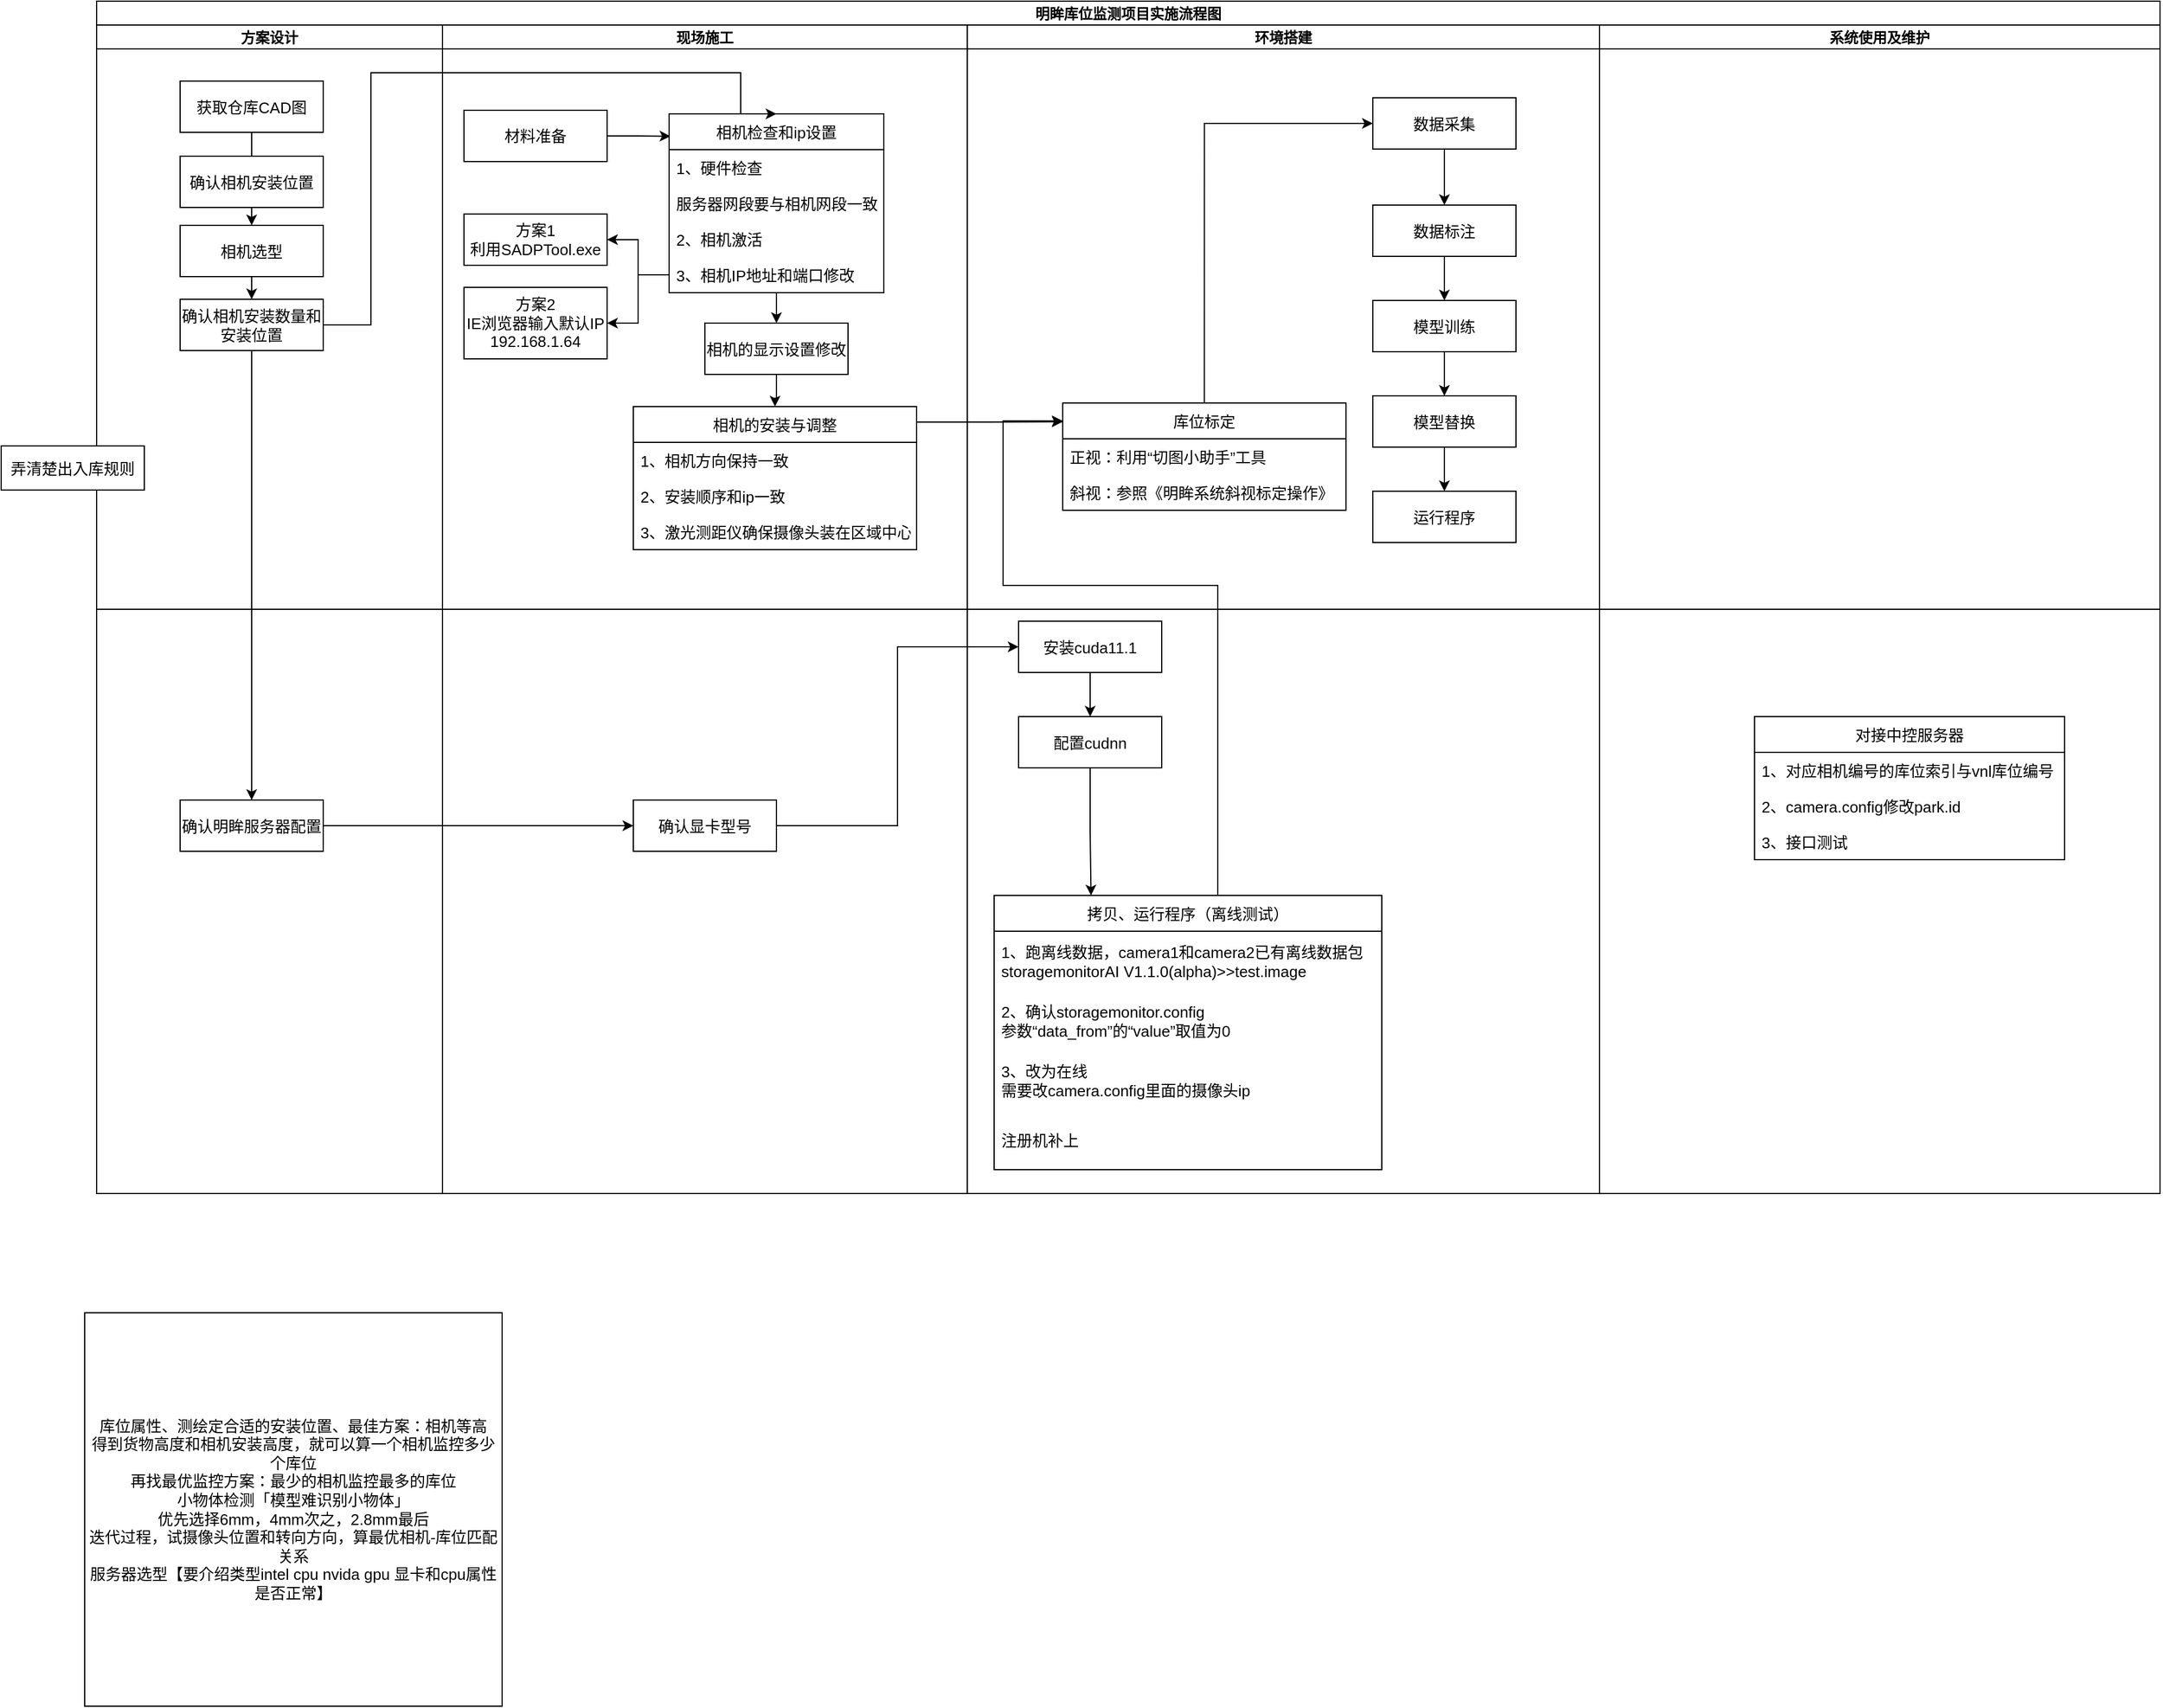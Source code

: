 <mxfile version="15.7.4" type="github" pages="2">
  <diagram id="qTN_XoGzaRHSL3tezx0D" name="Page-1">
    <mxGraphModel dx="988" dy="2194" grid="1" gridSize="10" guides="1" tooltips="1" connect="1" arrows="1" fold="1" page="1" pageScale="1" pageWidth="1169" pageHeight="1654" math="0" shadow="0">
      <root>
        <mxCell id="g2Watqp7JFzsTT7KAdyt-0" />
        <mxCell id="g2Watqp7JFzsTT7KAdyt-1" parent="g2Watqp7JFzsTT7KAdyt-0" />
        <mxCell id="gipt9TQsbMayV0EHitgy-15" value="明眸库位监测项目实施流程图" style="swimlane;childLayout=stackLayout;resizeParent=1;resizeParentMax=0;startSize=20;" vertex="1" parent="g2Watqp7JFzsTT7KAdyt-1">
          <mxGeometry x="80" y="-110" width="1730" height="1000" as="geometry">
            <mxRectangle x="190" y="760" width="60" height="20" as="alternateBounds" />
          </mxGeometry>
        </mxCell>
        <mxCell id="gipt9TQsbMayV0EHitgy-16" value="方案设计" style="swimlane;startSize=20;" vertex="1" parent="gipt9TQsbMayV0EHitgy-15">
          <mxGeometry y="20" width="290" height="980" as="geometry" />
        </mxCell>
        <mxCell id="dJi0PhWXHKyRflDUWfFJ-131" value="" style="edgeStyle=orthogonalEdgeStyle;rounded=0;orthogonalLoop=1;jettySize=auto;html=1;fontSize=13;" edge="1" parent="gipt9TQsbMayV0EHitgy-16" source="dJi0PhWXHKyRflDUWfFJ-1" target="dJi0PhWXHKyRflDUWfFJ-65">
          <mxGeometry relative="1" as="geometry" />
        </mxCell>
        <mxCell id="dJi0PhWXHKyRflDUWfFJ-1" value="获取仓库CAD图" style="rounded=0;whiteSpace=wrap;html=1;fontSize=13;" vertex="1" parent="gipt9TQsbMayV0EHitgy-16">
          <mxGeometry x="70" y="47" width="120" height="43" as="geometry" />
        </mxCell>
        <mxCell id="dJi0PhWXHKyRflDUWfFJ-133" style="edgeStyle=orthogonalEdgeStyle;rounded=0;orthogonalLoop=1;jettySize=auto;html=1;entryX=0.5;entryY=0;entryDx=0;entryDy=0;fontSize=13;" edge="1" parent="gipt9TQsbMayV0EHitgy-16" source="dJi0PhWXHKyRflDUWfFJ-7" target="dJi0PhWXHKyRflDUWfFJ-8">
          <mxGeometry relative="1" as="geometry" />
        </mxCell>
        <mxCell id="dJi0PhWXHKyRflDUWfFJ-7" value="确认相机安装数量和安装位置" style="rounded=0;whiteSpace=wrap;html=1;fontSize=13;" vertex="1" parent="gipt9TQsbMayV0EHitgy-16">
          <mxGeometry x="70" y="230" width="120" height="43" as="geometry" />
        </mxCell>
        <mxCell id="dJi0PhWXHKyRflDUWfFJ-8" value="确认明眸服务器配置" style="rounded=0;whiteSpace=wrap;html=1;fontSize=13;" vertex="1" parent="gipt9TQsbMayV0EHitgy-16">
          <mxGeometry x="70" y="650" width="120" height="43" as="geometry" />
        </mxCell>
        <mxCell id="dJi0PhWXHKyRflDUWfFJ-132" style="edgeStyle=orthogonalEdgeStyle;rounded=0;orthogonalLoop=1;jettySize=auto;html=1;exitX=0.5;exitY=1;exitDx=0;exitDy=0;entryX=0.5;entryY=0;entryDx=0;entryDy=0;fontSize=13;" edge="1" parent="gipt9TQsbMayV0EHitgy-16" source="dJi0PhWXHKyRflDUWfFJ-65" target="dJi0PhWXHKyRflDUWfFJ-7">
          <mxGeometry relative="1" as="geometry" />
        </mxCell>
        <mxCell id="dJi0PhWXHKyRflDUWfFJ-65" value="相机选型" style="rounded=0;whiteSpace=wrap;html=1;fontSize=13;" vertex="1" parent="gipt9TQsbMayV0EHitgy-16">
          <mxGeometry x="70" y="168" width="120" height="43" as="geometry" />
        </mxCell>
        <mxCell id="dJi0PhWXHKyRflDUWfFJ-154" value="确认相机安装位置" style="rounded=0;whiteSpace=wrap;html=1;fontSize=13;" vertex="1" parent="gipt9TQsbMayV0EHitgy-16">
          <mxGeometry x="70" y="110" width="120" height="43" as="geometry" />
        </mxCell>
        <mxCell id="gipt9TQsbMayV0EHitgy-17" value="现场施工" style="swimlane;startSize=20;" vertex="1" parent="gipt9TQsbMayV0EHitgy-15">
          <mxGeometry x="290" y="20" width="440" height="980" as="geometry" />
        </mxCell>
        <mxCell id="dJi0PhWXHKyRflDUWfFJ-135" style="edgeStyle=orthogonalEdgeStyle;rounded=0;orthogonalLoop=1;jettySize=auto;html=1;exitX=1;exitY=0.5;exitDx=0;exitDy=0;entryX=0.006;entryY=0.125;entryDx=0;entryDy=0;entryPerimeter=0;fontSize=13;" edge="1" parent="gipt9TQsbMayV0EHitgy-17" source="dJi0PhWXHKyRflDUWfFJ-71" target="dJi0PhWXHKyRflDUWfFJ-74">
          <mxGeometry relative="1" as="geometry" />
        </mxCell>
        <mxCell id="dJi0PhWXHKyRflDUWfFJ-71" value="材料准备" style="rounded=0;whiteSpace=wrap;html=1;fontSize=13;" vertex="1" parent="gipt9TQsbMayV0EHitgy-17">
          <mxGeometry x="18" y="71.5" width="120" height="43" as="geometry" />
        </mxCell>
        <mxCell id="dJi0PhWXHKyRflDUWfFJ-138" value="" style="edgeStyle=orthogonalEdgeStyle;rounded=0;orthogonalLoop=1;jettySize=auto;html=1;fontSize=13;" edge="1" parent="gipt9TQsbMayV0EHitgy-17" source="dJi0PhWXHKyRflDUWfFJ-74" target="dJi0PhWXHKyRflDUWfFJ-78">
          <mxGeometry relative="1" as="geometry" />
        </mxCell>
        <mxCell id="dJi0PhWXHKyRflDUWfFJ-74" value="相机检查和ip设置" style="swimlane;fontStyle=0;childLayout=stackLayout;horizontal=1;startSize=30;horizontalStack=0;resizeParent=1;resizeParentMax=0;resizeLast=0;collapsible=1;marginBottom=0;fontSize=13;" vertex="1" parent="gipt9TQsbMayV0EHitgy-17">
          <mxGeometry x="190" y="74.5" width="180" height="150" as="geometry" />
        </mxCell>
        <mxCell id="dJi0PhWXHKyRflDUWfFJ-75" value="1、硬件检查" style="text;strokeColor=none;fillColor=none;align=left;verticalAlign=middle;spacingLeft=4;spacingRight=4;overflow=hidden;points=[[0,0.5],[1,0.5]];portConstraint=eastwest;rotatable=0;fontSize=13;" vertex="1" parent="dJi0PhWXHKyRflDUWfFJ-74">
          <mxGeometry y="30" width="180" height="30" as="geometry" />
        </mxCell>
        <mxCell id="dJi0PhWXHKyRflDUWfFJ-158" value="服务器网段要与相机网段一致" style="text;strokeColor=none;fillColor=none;align=left;verticalAlign=middle;spacingLeft=4;spacingRight=4;overflow=hidden;points=[[0,0.5],[1,0.5]];portConstraint=eastwest;rotatable=0;fontSize=13;" vertex="1" parent="dJi0PhWXHKyRflDUWfFJ-74">
          <mxGeometry y="60" width="180" height="30" as="geometry" />
        </mxCell>
        <mxCell id="dJi0PhWXHKyRflDUWfFJ-76" value="2、相机激活" style="text;strokeColor=none;fillColor=none;align=left;verticalAlign=middle;spacingLeft=4;spacingRight=4;overflow=hidden;points=[[0,0.5],[1,0.5]];portConstraint=eastwest;rotatable=0;fontSize=13;" vertex="1" parent="dJi0PhWXHKyRflDUWfFJ-74">
          <mxGeometry y="90" width="180" height="30" as="geometry" />
        </mxCell>
        <mxCell id="dJi0PhWXHKyRflDUWfFJ-77" value="3、相机IP地址和端口修改" style="text;strokeColor=none;fillColor=none;align=left;verticalAlign=middle;spacingLeft=4;spacingRight=4;overflow=hidden;points=[[0,0.5],[1,0.5]];portConstraint=eastwest;rotatable=0;fontSize=13;" vertex="1" parent="dJi0PhWXHKyRflDUWfFJ-74">
          <mxGeometry y="120" width="180" height="30" as="geometry" />
        </mxCell>
        <mxCell id="dJi0PhWXHKyRflDUWfFJ-139" value="" style="edgeStyle=orthogonalEdgeStyle;rounded=0;orthogonalLoop=1;jettySize=auto;html=1;fontSize=13;entryX=0.5;entryY=0;entryDx=0;entryDy=0;" edge="1" parent="gipt9TQsbMayV0EHitgy-17" source="dJi0PhWXHKyRflDUWfFJ-78" target="dJi0PhWXHKyRflDUWfFJ-91">
          <mxGeometry relative="1" as="geometry" />
        </mxCell>
        <mxCell id="dJi0PhWXHKyRflDUWfFJ-78" value="相机的显示设置修改" style="rounded=0;whiteSpace=wrap;html=1;fontSize=13;" vertex="1" parent="gipt9TQsbMayV0EHitgy-17">
          <mxGeometry x="220" y="250" width="120" height="43" as="geometry" />
        </mxCell>
        <mxCell id="dJi0PhWXHKyRflDUWfFJ-79" value="方案1&lt;br&gt;利用SADPTool.exe" style="rounded=0;whiteSpace=wrap;html=1;fontSize=13;" vertex="1" parent="gipt9TQsbMayV0EHitgy-17">
          <mxGeometry x="18" y="158.5" width="120" height="43" as="geometry" />
        </mxCell>
        <mxCell id="dJi0PhWXHKyRflDUWfFJ-80" value="方案2&lt;br&gt;IE浏览器输入默认IP&lt;br&gt;192.168.1.64" style="rounded=0;whiteSpace=wrap;html=1;fontSize=13;" vertex="1" parent="gipt9TQsbMayV0EHitgy-17">
          <mxGeometry x="18" y="220" width="120" height="60" as="geometry" />
        </mxCell>
        <mxCell id="dJi0PhWXHKyRflDUWfFJ-91" value="相机的安装与调整" style="swimlane;fontStyle=0;childLayout=stackLayout;horizontal=1;startSize=30;horizontalStack=0;resizeParent=1;resizeParentMax=0;resizeLast=0;collapsible=1;marginBottom=0;fontSize=13;" vertex="1" parent="gipt9TQsbMayV0EHitgy-17">
          <mxGeometry x="160" y="320" width="237.5" height="120" as="geometry" />
        </mxCell>
        <mxCell id="dJi0PhWXHKyRflDUWfFJ-92" value="1、相机方向保持一致" style="text;strokeColor=none;fillColor=none;align=left;verticalAlign=middle;spacingLeft=4;spacingRight=4;overflow=hidden;points=[[0,0.5],[1,0.5]];portConstraint=eastwest;rotatable=0;fontSize=13;" vertex="1" parent="dJi0PhWXHKyRflDUWfFJ-91">
          <mxGeometry y="30" width="237.5" height="30" as="geometry" />
        </mxCell>
        <mxCell id="dJi0PhWXHKyRflDUWfFJ-95" value="2、安装顺序和ip一致" style="text;strokeColor=none;fillColor=none;align=left;verticalAlign=middle;spacingLeft=4;spacingRight=4;overflow=hidden;points=[[0,0.5],[1,0.5]];portConstraint=eastwest;rotatable=0;fontSize=13;" vertex="1" parent="dJi0PhWXHKyRflDUWfFJ-91">
          <mxGeometry y="60" width="237.5" height="30" as="geometry" />
        </mxCell>
        <mxCell id="dJi0PhWXHKyRflDUWfFJ-93" value="3、激光测距仪确保摄像头装在区域中心" style="text;strokeColor=none;fillColor=none;align=left;verticalAlign=middle;spacingLeft=4;spacingRight=4;overflow=hidden;points=[[0,0.5],[1,0.5]];portConstraint=eastwest;rotatable=0;fontSize=13;" vertex="1" parent="dJi0PhWXHKyRflDUWfFJ-91">
          <mxGeometry y="90" width="237.5" height="30" as="geometry" />
        </mxCell>
        <mxCell id="dJi0PhWXHKyRflDUWfFJ-136" style="edgeStyle=orthogonalEdgeStyle;rounded=0;orthogonalLoop=1;jettySize=auto;html=1;entryX=1;entryY=0.5;entryDx=0;entryDy=0;fontSize=13;" edge="1" parent="gipt9TQsbMayV0EHitgy-17" source="dJi0PhWXHKyRflDUWfFJ-77" target="dJi0PhWXHKyRflDUWfFJ-79">
          <mxGeometry relative="1" as="geometry" />
        </mxCell>
        <mxCell id="dJi0PhWXHKyRflDUWfFJ-137" style="edgeStyle=orthogonalEdgeStyle;rounded=0;orthogonalLoop=1;jettySize=auto;html=1;entryX=1;entryY=0.5;entryDx=0;entryDy=0;fontSize=13;" edge="1" parent="gipt9TQsbMayV0EHitgy-17" source="dJi0PhWXHKyRflDUWfFJ-77" target="dJi0PhWXHKyRflDUWfFJ-80">
          <mxGeometry relative="1" as="geometry" />
        </mxCell>
        <mxCell id="dJi0PhWXHKyRflDUWfFJ-96" value="确认显卡型号" style="rounded=0;whiteSpace=wrap;html=1;fontSize=13;" vertex="1" parent="gipt9TQsbMayV0EHitgy-17">
          <mxGeometry x="160" y="650" width="120" height="43" as="geometry" />
        </mxCell>
        <mxCell id="dJi0PhWXHKyRflDUWfFJ-140" style="edgeStyle=orthogonalEdgeStyle;rounded=0;orthogonalLoop=1;jettySize=auto;html=1;fontSize=13;" edge="1" parent="gipt9TQsbMayV0EHitgy-15" source="dJi0PhWXHKyRflDUWfFJ-8" target="dJi0PhWXHKyRflDUWfFJ-96">
          <mxGeometry relative="1" as="geometry" />
        </mxCell>
        <mxCell id="dJi0PhWXHKyRflDUWfFJ-141" style="edgeStyle=orthogonalEdgeStyle;rounded=0;orthogonalLoop=1;jettySize=auto;html=1;entryX=0;entryY=0.5;entryDx=0;entryDy=0;fontSize=13;" edge="1" parent="gipt9TQsbMayV0EHitgy-15" source="dJi0PhWXHKyRflDUWfFJ-96" target="dJi0PhWXHKyRflDUWfFJ-98">
          <mxGeometry relative="1" as="geometry" />
        </mxCell>
        <mxCell id="gipt9TQsbMayV0EHitgy-18" value="环境搭建" style="swimlane;startSize=20;" vertex="1" parent="gipt9TQsbMayV0EHitgy-15">
          <mxGeometry x="730" y="20" width="530" height="980" as="geometry" />
        </mxCell>
        <mxCell id="dJi0PhWXHKyRflDUWfFJ-144" value="" style="edgeStyle=orthogonalEdgeStyle;rounded=0;orthogonalLoop=1;jettySize=auto;html=1;fontSize=13;" edge="1" parent="gipt9TQsbMayV0EHitgy-18" source="dJi0PhWXHKyRflDUWfFJ-98" target="dJi0PhWXHKyRflDUWfFJ-97">
          <mxGeometry relative="1" as="geometry" />
        </mxCell>
        <mxCell id="dJi0PhWXHKyRflDUWfFJ-98" value="安装cuda11.1" style="rounded=0;whiteSpace=wrap;html=1;fontSize=13;" vertex="1" parent="gipt9TQsbMayV0EHitgy-18">
          <mxGeometry x="43" y="500" width="120" height="43" as="geometry" />
        </mxCell>
        <mxCell id="dJi0PhWXHKyRflDUWfFJ-148" style="edgeStyle=orthogonalEdgeStyle;rounded=0;orthogonalLoop=1;jettySize=auto;html=1;entryX=0.25;entryY=0;entryDx=0;entryDy=0;fontSize=13;" edge="1" parent="gipt9TQsbMayV0EHitgy-18" source="dJi0PhWXHKyRflDUWfFJ-97" target="dJi0PhWXHKyRflDUWfFJ-116">
          <mxGeometry relative="1" as="geometry" />
        </mxCell>
        <mxCell id="dJi0PhWXHKyRflDUWfFJ-97" value="配置cudnn" style="rounded=0;whiteSpace=wrap;html=1;fontSize=13;" vertex="1" parent="gipt9TQsbMayV0EHitgy-18">
          <mxGeometry x="43" y="580" width="120" height="43" as="geometry" />
        </mxCell>
        <mxCell id="dJi0PhWXHKyRflDUWfFJ-164" style="edgeStyle=orthogonalEdgeStyle;rounded=0;orthogonalLoop=1;jettySize=auto;html=1;fontSize=13;entryX=0;entryY=0.167;entryDx=0;entryDy=0;entryPerimeter=0;" edge="1" parent="gipt9TQsbMayV0EHitgy-18" source="dJi0PhWXHKyRflDUWfFJ-116" target="dJi0PhWXHKyRflDUWfFJ-166">
          <mxGeometry relative="1" as="geometry">
            <mxPoint x="60" y="330" as="targetPoint" />
            <Array as="points">
              <mxPoint x="210" y="470" />
              <mxPoint x="30" y="470" />
              <mxPoint x="30" y="332" />
            </Array>
          </mxGeometry>
        </mxCell>
        <mxCell id="dJi0PhWXHKyRflDUWfFJ-116" value="拷贝、运行程序（离线测试）" style="swimlane;fontStyle=0;childLayout=stackLayout;horizontal=1;startSize=30;horizontalStack=0;resizeParent=1;resizeParentMax=0;resizeLast=0;collapsible=1;marginBottom=0;fontSize=13;" vertex="1" parent="gipt9TQsbMayV0EHitgy-18">
          <mxGeometry x="22.5" y="730" width="325" height="230" as="geometry" />
        </mxCell>
        <mxCell id="dJi0PhWXHKyRflDUWfFJ-117" value="1、跑离线数据，camera1和camera2已有离线数据包&#xa;storagemonitorAI V1.1.0(alpha)&gt;&gt;test.image" style="text;strokeColor=none;fillColor=none;align=left;verticalAlign=middle;spacingLeft=4;spacingRight=4;overflow=hidden;points=[[0,0.5],[1,0.5]];portConstraint=eastwest;rotatable=0;fontSize=13;" vertex="1" parent="dJi0PhWXHKyRflDUWfFJ-116">
          <mxGeometry y="30" width="325" height="50" as="geometry" />
        </mxCell>
        <mxCell id="dJi0PhWXHKyRflDUWfFJ-118" value="2、确认storagemonitor.config&#xa;参数“data_from”的“value”取值为0" style="text;strokeColor=none;fillColor=none;align=left;verticalAlign=middle;spacingLeft=4;spacingRight=4;overflow=hidden;points=[[0,0.5],[1,0.5]];portConstraint=eastwest;rotatable=0;fontSize=13;" vertex="1" parent="dJi0PhWXHKyRflDUWfFJ-116">
          <mxGeometry y="80" width="325" height="50" as="geometry" />
        </mxCell>
        <mxCell id="dJi0PhWXHKyRflDUWfFJ-119" value="3、改为在线&#xa;需要改camera.config里面的摄像头ip" style="text;strokeColor=none;fillColor=none;align=left;verticalAlign=middle;spacingLeft=4;spacingRight=4;overflow=hidden;points=[[0,0.5],[1,0.5]];portConstraint=eastwest;rotatable=0;fontSize=13;" vertex="1" parent="dJi0PhWXHKyRflDUWfFJ-116">
          <mxGeometry y="130" width="325" height="50" as="geometry" />
        </mxCell>
        <mxCell id="dJi0PhWXHKyRflDUWfFJ-155" value="注册机补上" style="text;strokeColor=none;fillColor=none;align=left;verticalAlign=middle;spacingLeft=4;spacingRight=4;overflow=hidden;points=[[0,0.5],[1,0.5]];portConstraint=eastwest;rotatable=0;fontSize=13;" vertex="1" parent="dJi0PhWXHKyRflDUWfFJ-116">
          <mxGeometry y="180" width="325" height="50" as="geometry" />
        </mxCell>
        <mxCell id="dJi0PhWXHKyRflDUWfFJ-145" value="" style="edgeStyle=orthogonalEdgeStyle;rounded=0;orthogonalLoop=1;jettySize=auto;html=1;fontSize=13;" edge="1" parent="gipt9TQsbMayV0EHitgy-18" source="dJi0PhWXHKyRflDUWfFJ-121" target="dJi0PhWXHKyRflDUWfFJ-122">
          <mxGeometry relative="1" as="geometry" />
        </mxCell>
        <mxCell id="dJi0PhWXHKyRflDUWfFJ-121" value="数据采集" style="rounded=0;whiteSpace=wrap;html=1;fontSize=13;" vertex="1" parent="gipt9TQsbMayV0EHitgy-18">
          <mxGeometry x="340" y="61" width="120" height="43" as="geometry" />
        </mxCell>
        <mxCell id="dJi0PhWXHKyRflDUWfFJ-146" value="" style="edgeStyle=orthogonalEdgeStyle;rounded=0;orthogonalLoop=1;jettySize=auto;html=1;fontSize=13;" edge="1" parent="gipt9TQsbMayV0EHitgy-18" source="dJi0PhWXHKyRflDUWfFJ-122" target="dJi0PhWXHKyRflDUWfFJ-123">
          <mxGeometry relative="1" as="geometry" />
        </mxCell>
        <mxCell id="dJi0PhWXHKyRflDUWfFJ-122" value="数据标注" style="rounded=0;whiteSpace=wrap;html=1;fontSize=13;" vertex="1" parent="gipt9TQsbMayV0EHitgy-18">
          <mxGeometry x="340" y="151" width="120" height="43" as="geometry" />
        </mxCell>
        <mxCell id="dJi0PhWXHKyRflDUWfFJ-147" value="" style="edgeStyle=orthogonalEdgeStyle;rounded=0;orthogonalLoop=1;jettySize=auto;html=1;fontSize=13;" edge="1" parent="gipt9TQsbMayV0EHitgy-18" source="dJi0PhWXHKyRflDUWfFJ-123" target="dJi0PhWXHKyRflDUWfFJ-124">
          <mxGeometry relative="1" as="geometry" />
        </mxCell>
        <mxCell id="dJi0PhWXHKyRflDUWfFJ-123" value="模型训练" style="rounded=0;whiteSpace=wrap;html=1;fontSize=13;" vertex="1" parent="gipt9TQsbMayV0EHitgy-18">
          <mxGeometry x="340" y="231" width="120" height="43" as="geometry" />
        </mxCell>
        <mxCell id="dJi0PhWXHKyRflDUWfFJ-149" value="" style="edgeStyle=orthogonalEdgeStyle;rounded=0;orthogonalLoop=1;jettySize=auto;html=1;fontSize=13;" edge="1" parent="gipt9TQsbMayV0EHitgy-18" source="dJi0PhWXHKyRflDUWfFJ-124" target="dJi0PhWXHKyRflDUWfFJ-125">
          <mxGeometry relative="1" as="geometry" />
        </mxCell>
        <mxCell id="dJi0PhWXHKyRflDUWfFJ-124" value="模型替换" style="rounded=0;whiteSpace=wrap;html=1;fontSize=13;" vertex="1" parent="gipt9TQsbMayV0EHitgy-18">
          <mxGeometry x="340" y="311" width="120" height="43" as="geometry" />
        </mxCell>
        <mxCell id="dJi0PhWXHKyRflDUWfFJ-125" value="运行程序" style="rounded=0;whiteSpace=wrap;html=1;fontSize=13;" vertex="1" parent="gipt9TQsbMayV0EHitgy-18">
          <mxGeometry x="340" y="391" width="120" height="43" as="geometry" />
        </mxCell>
        <mxCell id="dJi0PhWXHKyRflDUWfFJ-165" style="edgeStyle=orthogonalEdgeStyle;rounded=0;orthogonalLoop=1;jettySize=auto;html=1;exitX=0.5;exitY=0;exitDx=0;exitDy=0;entryX=0;entryY=0.5;entryDx=0;entryDy=0;fontSize=13;" edge="1" parent="gipt9TQsbMayV0EHitgy-18" source="dJi0PhWXHKyRflDUWfFJ-166" target="dJi0PhWXHKyRflDUWfFJ-121">
          <mxGeometry relative="1" as="geometry" />
        </mxCell>
        <mxCell id="dJi0PhWXHKyRflDUWfFJ-166" value="库位标定" style="swimlane;fontStyle=0;childLayout=stackLayout;horizontal=1;startSize=30;horizontalStack=0;resizeParent=1;resizeParentMax=0;resizeLast=0;collapsible=1;marginBottom=0;fontSize=13;" vertex="1" parent="gipt9TQsbMayV0EHitgy-18">
          <mxGeometry x="80" y="317" width="237.5" height="90" as="geometry" />
        </mxCell>
        <mxCell id="dJi0PhWXHKyRflDUWfFJ-167" value="正视：利用“切图小助手”工具" style="text;strokeColor=none;fillColor=none;align=left;verticalAlign=middle;spacingLeft=4;spacingRight=4;overflow=hidden;points=[[0,0.5],[1,0.5]];portConstraint=eastwest;rotatable=0;fontSize=13;" vertex="1" parent="dJi0PhWXHKyRflDUWfFJ-166">
          <mxGeometry y="30" width="237.5" height="30" as="geometry" />
        </mxCell>
        <mxCell id="dJi0PhWXHKyRflDUWfFJ-168" value="斜视：参照《明眸系统斜视标定操作》" style="text;strokeColor=none;fillColor=none;align=left;verticalAlign=middle;spacingLeft=4;spacingRight=4;overflow=hidden;points=[[0,0.5],[1,0.5]];portConstraint=eastwest;rotatable=0;fontSize=13;" vertex="1" parent="dJi0PhWXHKyRflDUWfFJ-166">
          <mxGeometry y="60" width="237.5" height="30" as="geometry" />
        </mxCell>
        <mxCell id="dJi0PhWXHKyRflDUWfFJ-16" value="系统使用及维护" style="swimlane;startSize=20;" vertex="1" parent="gipt9TQsbMayV0EHitgy-15">
          <mxGeometry x="1260" y="20" width="470" height="980" as="geometry" />
        </mxCell>
        <mxCell id="dJi0PhWXHKyRflDUWfFJ-127" value="对接中控服务器" style="swimlane;fontStyle=0;childLayout=stackLayout;horizontal=1;startSize=30;horizontalStack=0;resizeParent=1;resizeParentMax=0;resizeLast=0;collapsible=1;marginBottom=0;fontSize=13;" vertex="1" parent="dJi0PhWXHKyRflDUWfFJ-16">
          <mxGeometry x="130" y="580" width="260" height="120" as="geometry" />
        </mxCell>
        <mxCell id="dJi0PhWXHKyRflDUWfFJ-128" value="1、对应相机编号的库位索引与vnl库位编号" style="text;strokeColor=none;fillColor=none;align=left;verticalAlign=middle;spacingLeft=4;spacingRight=4;overflow=hidden;points=[[0,0.5],[1,0.5]];portConstraint=eastwest;rotatable=0;fontSize=13;" vertex="1" parent="dJi0PhWXHKyRflDUWfFJ-127">
          <mxGeometry y="30" width="260" height="30" as="geometry" />
        </mxCell>
        <mxCell id="dJi0PhWXHKyRflDUWfFJ-129" value="2、camera.config修改park.id" style="text;strokeColor=none;fillColor=none;align=left;verticalAlign=middle;spacingLeft=4;spacingRight=4;overflow=hidden;points=[[0,0.5],[1,0.5]];portConstraint=eastwest;rotatable=0;fontSize=13;" vertex="1" parent="dJi0PhWXHKyRflDUWfFJ-127">
          <mxGeometry y="60" width="260" height="30" as="geometry" />
        </mxCell>
        <mxCell id="dJi0PhWXHKyRflDUWfFJ-162" value="3、接口测试" style="text;strokeColor=none;fillColor=none;align=left;verticalAlign=middle;spacingLeft=4;spacingRight=4;overflow=hidden;points=[[0,0.5],[1,0.5]];portConstraint=eastwest;rotatable=0;fontSize=13;" vertex="1" parent="dJi0PhWXHKyRflDUWfFJ-127">
          <mxGeometry y="90" width="260" height="30" as="geometry" />
        </mxCell>
        <mxCell id="dJi0PhWXHKyRflDUWfFJ-153" style="edgeStyle=orthogonalEdgeStyle;rounded=0;orthogonalLoop=1;jettySize=auto;html=1;fontSize=13;entryX=0.5;entryY=0;entryDx=0;entryDy=0;" edge="1" parent="gipt9TQsbMayV0EHitgy-15" source="dJi0PhWXHKyRflDUWfFJ-7" target="dJi0PhWXHKyRflDUWfFJ-74">
          <mxGeometry relative="1" as="geometry">
            <mxPoint x="530" y="90" as="targetPoint" />
            <Array as="points">
              <mxPoint x="230" y="272" />
              <mxPoint x="230" y="60" />
              <mxPoint x="540" y="60" />
            </Array>
          </mxGeometry>
        </mxCell>
        <mxCell id="dJi0PhWXHKyRflDUWfFJ-163" style="edgeStyle=orthogonalEdgeStyle;rounded=0;orthogonalLoop=1;jettySize=auto;html=1;entryX=0;entryY=0.175;entryDx=0;entryDy=0;fontSize=13;entryPerimeter=0;exitX=0.998;exitY=0.108;exitDx=0;exitDy=0;exitPerimeter=0;" edge="1" parent="gipt9TQsbMayV0EHitgy-15" source="dJi0PhWXHKyRflDUWfFJ-91" target="dJi0PhWXHKyRflDUWfFJ-166">
          <mxGeometry relative="1" as="geometry" />
        </mxCell>
        <mxCell id="dJi0PhWXHKyRflDUWfFJ-170" value="" style="endArrow=none;html=1;rounded=0;fontSize=13;exitX=0;exitY=0.5;exitDx=0;exitDy=0;entryX=1;entryY=0.5;entryDx=0;entryDy=0;" edge="1" parent="gipt9TQsbMayV0EHitgy-15" source="gipt9TQsbMayV0EHitgy-16" target="dJi0PhWXHKyRflDUWfFJ-16">
          <mxGeometry width="50" height="50" relative="1" as="geometry">
            <mxPoint x="390" y="410" as="sourcePoint" />
            <mxPoint x="440" y="360" as="targetPoint" />
          </mxGeometry>
        </mxCell>
        <mxCell id="dJi0PhWXHKyRflDUWfFJ-196" value="弄清楚出入库规则" style="rounded=0;whiteSpace=wrap;html=1;fontSize=13;" vertex="1" parent="g2Watqp7JFzsTT7KAdyt-1">
          <mxGeometry y="263" width="120" height="37" as="geometry" />
        </mxCell>
        <mxCell id="dJi0PhWXHKyRflDUWfFJ-197" value="库位属性、测绘定合适的安装位置、最佳方案：相机等高&lt;br&gt;得到货物高度和相机安装高度，就可以算一个相机监控多少个库位&lt;br&gt;再找最优监控方案：最少的相机监控最多的库位&lt;br&gt;小物体检测「模型难识别小物体」&lt;br&gt;优先选择6mm，4mm次之，2.8mm最后&lt;br&gt;迭代过程，试摄像头位置和转向方向，算最优相机-库位匹配关系&lt;br&gt;服务器选型【要介绍类型intel cpu nvida gpu 显卡和cpu属性是否正常】&lt;br&gt;" style="rounded=0;whiteSpace=wrap;html=1;fontSize=13;" vertex="1" parent="g2Watqp7JFzsTT7KAdyt-1">
          <mxGeometry x="70" y="990" width="350" height="330" as="geometry" />
        </mxCell>
      </root>
    </mxGraphModel>
  </diagram>
  <diagram id="xh-GPsMhEDy-V-L50GRL" name="明眸系统安装">
    <mxGraphModel dx="435" dy="566" grid="1" gridSize="10" guides="1" tooltips="1" connect="1" arrows="1" fold="1" page="1" pageScale="1" pageWidth="1169" pageHeight="1654" math="0" shadow="0">
      <root>
        <mxCell id="wq0I0MHBkT74DeKS9PUi-0" />
        <mxCell id="wq0I0MHBkT74DeKS9PUi-1" parent="wq0I0MHBkT74DeKS9PUi-0" />
        <mxCell id="wq0I0MHBkT74DeKS9PUi-3" value="环境搭建" style="swimlane;fontStyle=0;childLayout=stackLayout;horizontal=1;startSize=30;horizontalStack=0;resizeParent=1;resizeParentMax=0;resizeLast=0;collapsible=1;marginBottom=0;" vertex="1" parent="wq0I0MHBkT74DeKS9PUi-1">
          <mxGeometry x="110" y="230" width="140" height="150" as="geometry" />
        </mxCell>
        <mxCell id="wq0I0MHBkT74DeKS9PUi-4" value="解压文件" style="text;strokeColor=none;fillColor=none;align=left;verticalAlign=middle;spacingLeft=4;spacingRight=4;overflow=hidden;points=[[0,0.5],[1,0.5]];portConstraint=eastwest;rotatable=0;" vertex="1" parent="wq0I0MHBkT74DeKS9PUi-3">
          <mxGeometry y="30" width="140" height="30" as="geometry" />
        </mxCell>
        <mxCell id="wq0I0MHBkT74DeKS9PUi-5" value="安装cuda" style="text;strokeColor=none;fillColor=none;align=left;verticalAlign=middle;spacingLeft=4;spacingRight=4;overflow=hidden;points=[[0,0.5],[1,0.5]];portConstraint=eastwest;rotatable=0;" vertex="1" parent="wq0I0MHBkT74DeKS9PUi-3">
          <mxGeometry y="60" width="140" height="30" as="geometry" />
        </mxCell>
        <mxCell id="wq0I0MHBkT74DeKS9PUi-6" value="配置cudnn" style="text;strokeColor=none;fillColor=none;align=left;verticalAlign=middle;spacingLeft=4;spacingRight=4;overflow=hidden;points=[[0,0.5],[1,0.5]];portConstraint=eastwest;rotatable=0;" vertex="1" parent="wq0I0MHBkT74DeKS9PUi-3">
          <mxGeometry y="90" width="140" height="30" as="geometry" />
        </mxCell>
        <mxCell id="wq0I0MHBkT74DeKS9PUi-13" value="配置TensorRT" style="text;strokeColor=none;fillColor=none;align=left;verticalAlign=middle;spacingLeft=4;spacingRight=4;overflow=hidden;points=[[0,0.5],[1,0.5]];portConstraint=eastwest;rotatable=0;" vertex="1" parent="wq0I0MHBkT74DeKS9PUi-3">
          <mxGeometry y="120" width="140" height="30" as="geometry" />
        </mxCell>
        <mxCell id="wq0I0MHBkT74DeKS9PUi-22" value="" style="edgeStyle=orthogonalEdgeStyle;rounded=0;orthogonalLoop=1;jettySize=auto;html=1;" edge="1" parent="wq0I0MHBkT74DeKS9PUi-1" source="wq0I0MHBkT74DeKS9PUi-18" target="wq0I0MHBkT74DeKS9PUi-20">
          <mxGeometry relative="1" as="geometry" />
        </mxCell>
        <mxCell id="wq0I0MHBkT74DeKS9PUi-18" value="生成模型" style="rounded=0;whiteSpace=wrap;html=1;" vertex="1" parent="wq0I0MHBkT74DeKS9PUi-1">
          <mxGeometry x="340" y="230" width="120" height="30" as="geometry" />
        </mxCell>
        <mxCell id="wq0I0MHBkT74DeKS9PUi-19" value="" style="endArrow=classic;html=1;rounded=0;exitX=1;exitY=0.1;exitDx=0;exitDy=0;exitPerimeter=0;entryX=0;entryY=0.5;entryDx=0;entryDy=0;" edge="1" parent="wq0I0MHBkT74DeKS9PUi-1" source="wq0I0MHBkT74DeKS9PUi-3" target="wq0I0MHBkT74DeKS9PUi-18">
          <mxGeometry width="50" height="50" relative="1" as="geometry">
            <mxPoint x="270" y="410" as="sourcePoint" />
            <mxPoint x="320" y="360" as="targetPoint" />
          </mxGeometry>
        </mxCell>
        <mxCell id="wq0I0MHBkT74DeKS9PUi-23" value="" style="edgeStyle=orthogonalEdgeStyle;rounded=0;orthogonalLoop=1;jettySize=auto;html=1;" edge="1" parent="wq0I0MHBkT74DeKS9PUi-1" source="wq0I0MHBkT74DeKS9PUi-20" target="wq0I0MHBkT74DeKS9PUi-21">
          <mxGeometry relative="1" as="geometry" />
        </mxCell>
        <mxCell id="wq0I0MHBkT74DeKS9PUi-20" value="更新许可证" style="rounded=0;whiteSpace=wrap;html=1;" vertex="1" parent="wq0I0MHBkT74DeKS9PUi-1">
          <mxGeometry x="570" y="230" width="120" height="30" as="geometry" />
        </mxCell>
        <mxCell id="wq0I0MHBkT74DeKS9PUi-21" value="运行明眸" style="rounded=0;whiteSpace=wrap;html=1;" vertex="1" parent="wq0I0MHBkT74DeKS9PUi-1">
          <mxGeometry x="800" y="230" width="120" height="30" as="geometry" />
        </mxCell>
        <mxCell id="wq0I0MHBkT74DeKS9PUi-24" value="&lt;h1&gt;CUDA&lt;/h1&gt;&lt;div&gt;NVIDIA推出的运算平台&lt;/div&gt;&lt;div&gt;通用并行运算架构&lt;/div&gt;" style="text;html=1;strokeColor=none;fillColor=none;spacing=5;spacingTop=-20;whiteSpace=wrap;overflow=hidden;rounded=0;" vertex="1" parent="wq0I0MHBkT74DeKS9PUi-1">
          <mxGeometry x="120" y="650" width="190" height="90" as="geometry" />
        </mxCell>
        <mxCell id="wq0I0MHBkT74DeKS9PUi-25" value="&lt;h1&gt;CUDNN&lt;/h1&gt;&lt;div&gt;&lt;span style=&quot;color: rgb(51 , 51 , 51) ; font-family: &amp;#34;pingfang sc&amp;#34; , &amp;#34;microsoft yahei&amp;#34; , &amp;#34;helvetica neue&amp;#34; , &amp;#34;helvetica&amp;#34; , &amp;#34;arial&amp;#34; , sans-serif ; background-color: rgb(255 , 255 , 255)&quot;&gt;&lt;font style=&quot;font-size: 13px&quot;&gt;NVIDIA CUDA® Deep Neural Network librar&lt;/font&gt;&lt;/span&gt;&lt;br&gt;&lt;/div&gt;&lt;div&gt;&lt;span style=&quot;color: rgb(51 , 51 , 51) ; font-family: &amp;#34;pingfang sc&amp;#34; , &amp;#34;microsoft yahei&amp;#34; , &amp;#34;helvetica neue&amp;#34; , &amp;#34;helvetica&amp;#34; , &amp;#34;arial&amp;#34; , sans-serif ; background-color: rgb(255 , 255 , 255)&quot;&gt;&lt;font style=&quot;font-size: 13px&quot;&gt;深度学习网络加速库&lt;/font&gt;&lt;/span&gt;&lt;/div&gt;" style="text;html=1;strokeColor=none;fillColor=none;spacing=5;spacingTop=-20;whiteSpace=wrap;overflow=hidden;rounded=0;" vertex="1" parent="wq0I0MHBkT74DeKS9PUi-1">
          <mxGeometry x="120" y="760" width="190" height="100" as="geometry" />
        </mxCell>
        <mxCell id="wq0I0MHBkT74DeKS9PUi-26" value="&lt;h1&gt;TensorRT&lt;/h1&gt;&lt;div&gt;&lt;span style=&quot;color: rgb(102 , 102 , 102) ; font-family: &amp;#34;arial&amp;#34; , &amp;#34;helvetica&amp;#34; , sans-serif ; font-size: 13px ; background-color: rgb(255 , 255 , 255)&quot;&gt;用于高性能深度学习推理的 SDK&lt;/span&gt;&lt;br&gt;&lt;/div&gt;" style="text;html=1;strokeColor=none;fillColor=none;spacing=5;spacingTop=-20;whiteSpace=wrap;overflow=hidden;rounded=0;" vertex="1" parent="wq0I0MHBkT74DeKS9PUi-1">
          <mxGeometry x="120" y="900" width="190" height="100" as="geometry" />
        </mxCell>
        <mxCell id="wq0I0MHBkT74DeKS9PUi-27" value=".wts文件哪里来" style="text;html=1;strokeColor=none;fillColor=none;align=center;verticalAlign=middle;whiteSpace=wrap;rounded=0;fontSize=13;" vertex="1" parent="wq0I0MHBkT74DeKS9PUi-1">
          <mxGeometry x="340" y="280" width="60" height="30" as="geometry" />
        </mxCell>
        <mxCell id="wq0I0MHBkT74DeKS9PUi-28" value="1200" style="text;html=1;strokeColor=none;fillColor=none;align=center;verticalAlign=middle;whiteSpace=wrap;rounded=0;fontSize=13;" vertex="1" parent="wq0I0MHBkT74DeKS9PUi-1">
          <mxGeometry x="610" y="280" width="60" height="30" as="geometry" />
        </mxCell>
      </root>
    </mxGraphModel>
  </diagram>
</mxfile>
